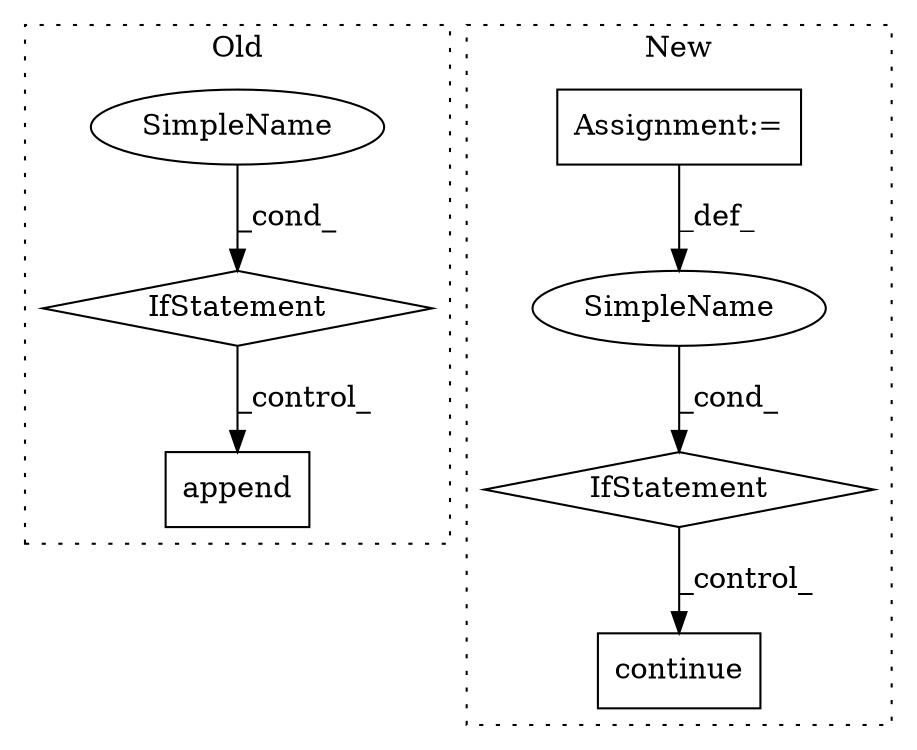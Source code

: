 digraph G {
subgraph cluster0 {
1 [label="append" a="32" s="4866,4874" l="7,1" shape="box"];
6 [label="IfStatement" a="25" s="4719,4782" l="4,2" shape="diamond"];
7 [label="SimpleName" a="42" s="" l="" shape="ellipse"];
label = "Old";
style="dotted";
}
subgraph cluster1 {
2 [label="continue" a="18" s="5715" l="9" shape="box"];
3 [label="IfStatement" a="25" s="5677,5701" l="4,2" shape="diamond"];
4 [label="SimpleName" a="42" s="" l="" shape="ellipse"];
5 [label="Assignment:=" a="7" s="5557,5665" l="72,2" shape="box"];
label = "New";
style="dotted";
}
3 -> 2 [label="_control_"];
4 -> 3 [label="_cond_"];
5 -> 4 [label="_def_"];
6 -> 1 [label="_control_"];
7 -> 6 [label="_cond_"];
}